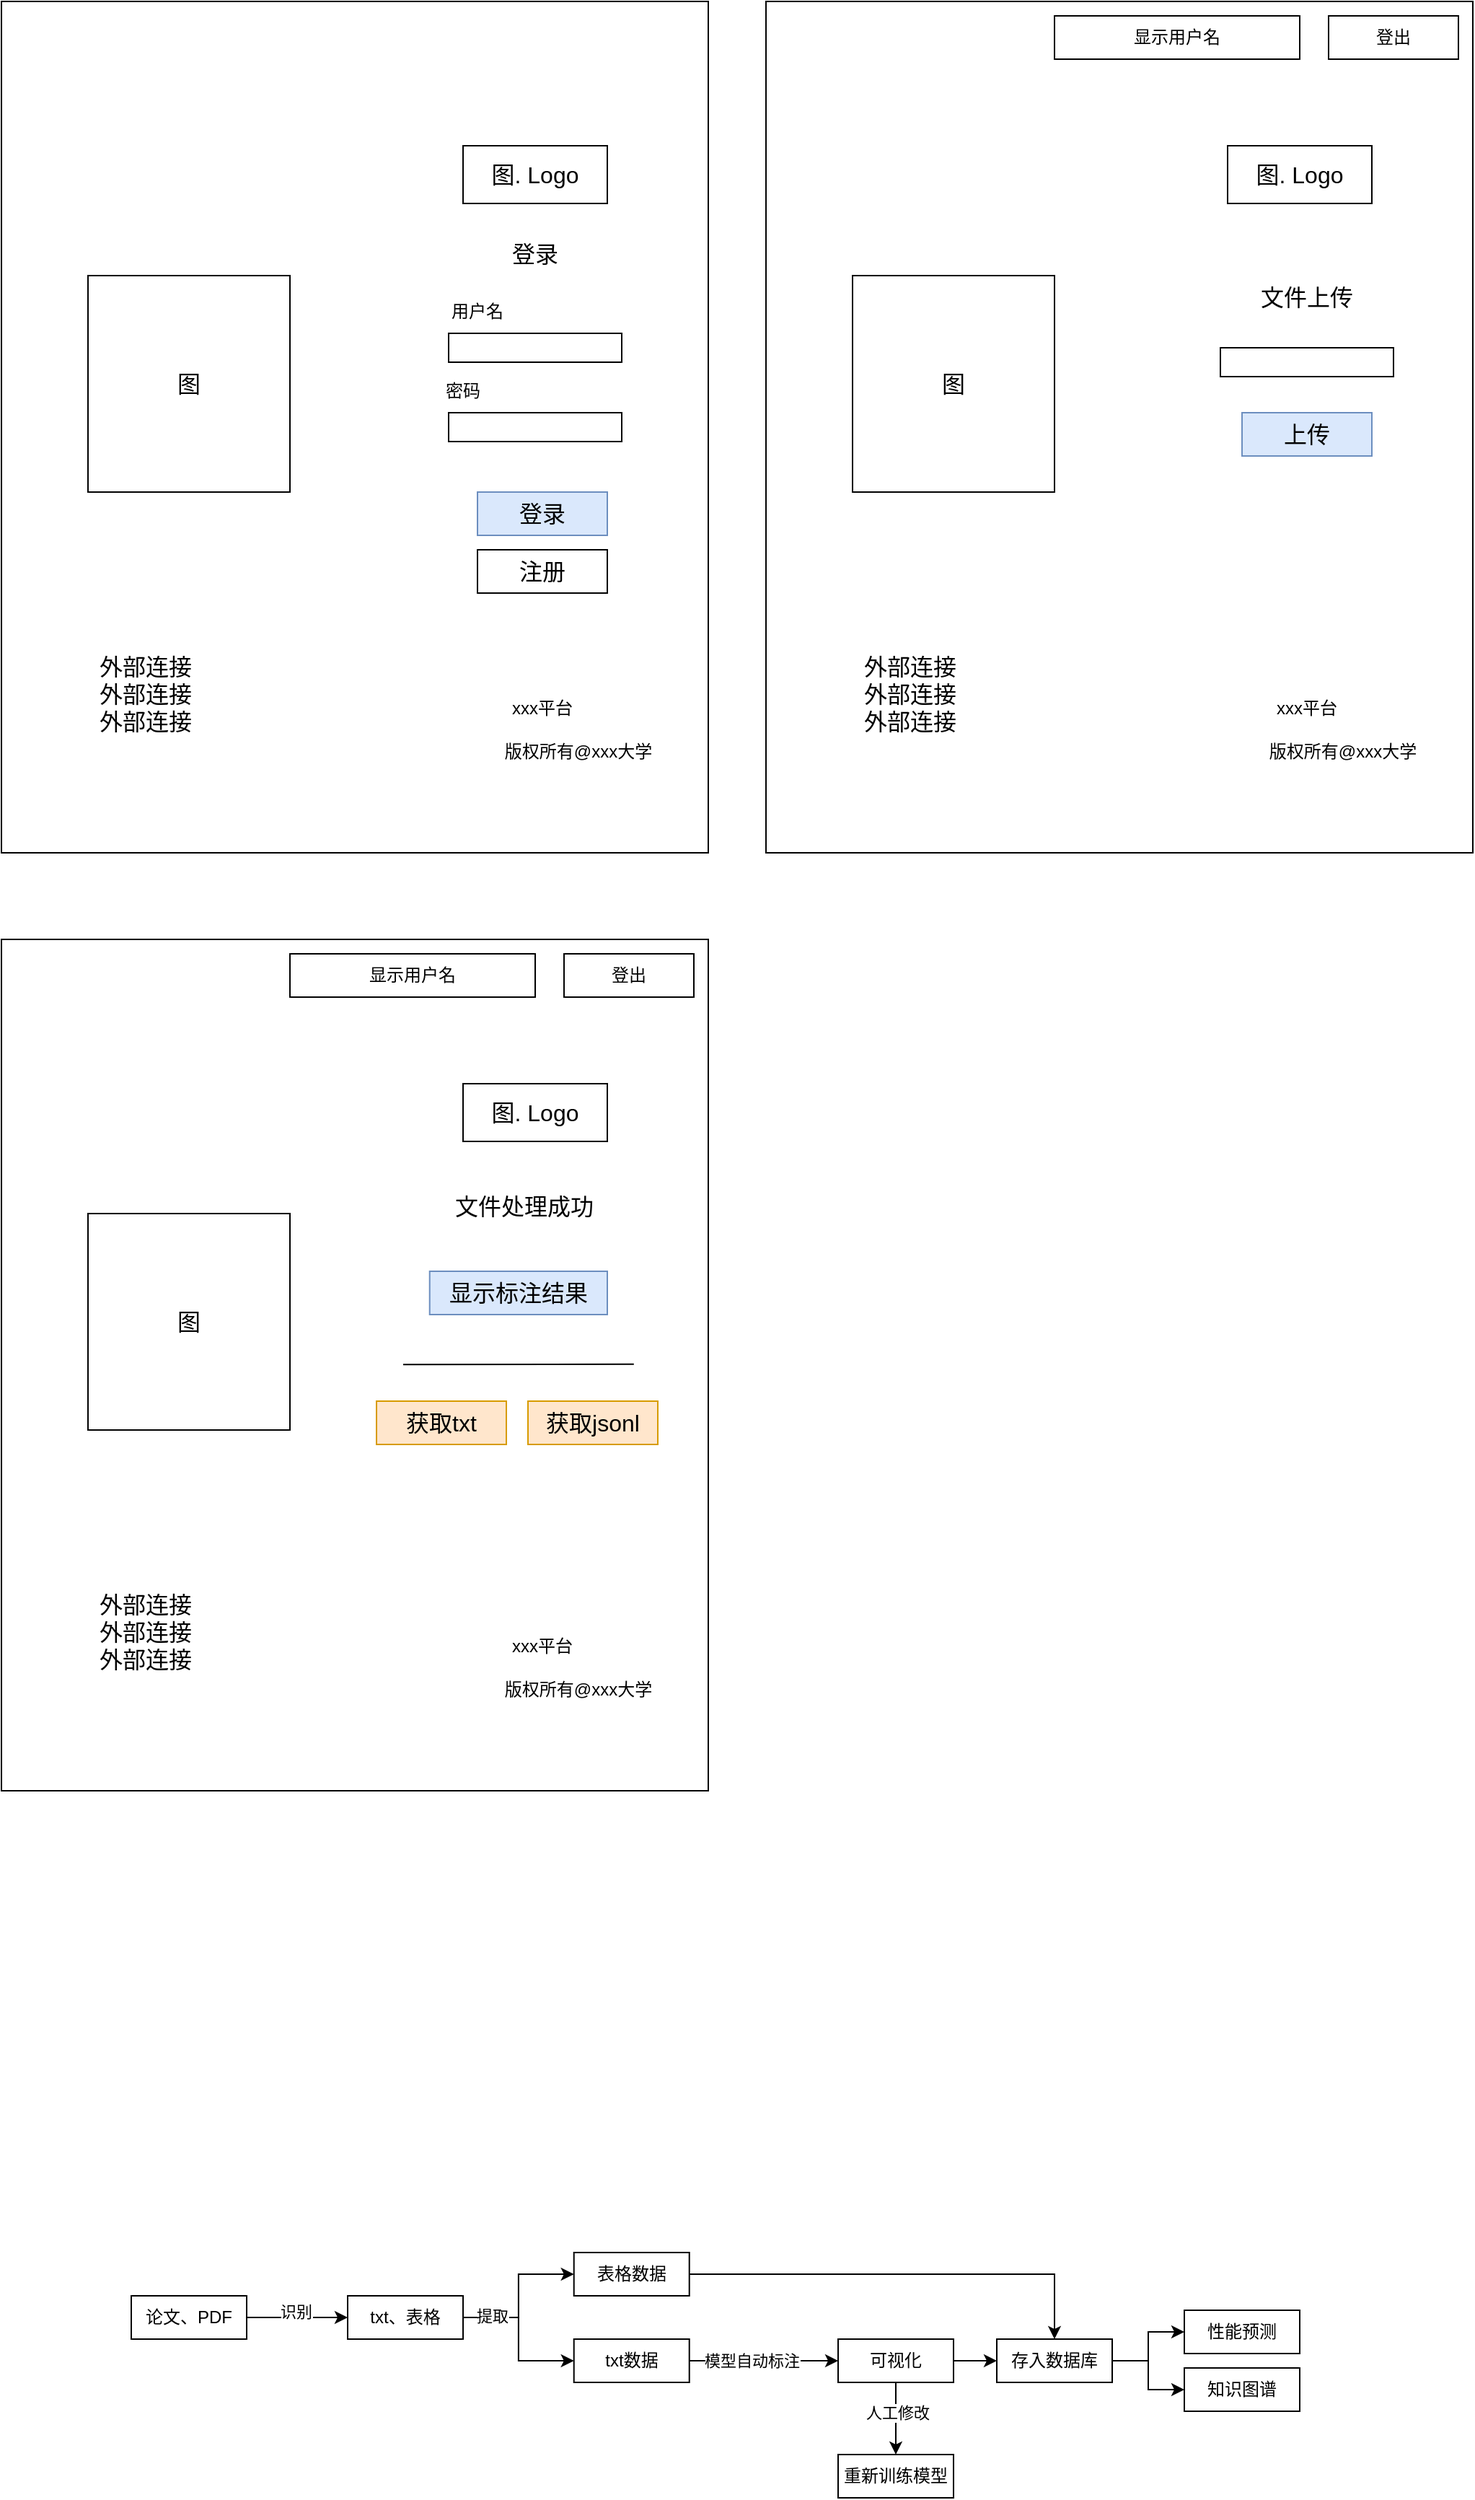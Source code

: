 <mxfile version="23.1.5" type="github">
  <diagram name="第 1 页" id="O3aG8khd8Pw3HTs3YGyl">
    <mxGraphModel dx="1436" dy="853" grid="1" gridSize="10" guides="1" tooltips="1" connect="1" arrows="1" fold="1" page="1" pageScale="1" pageWidth="827" pageHeight="1169" math="0" shadow="0">
      <root>
        <mxCell id="0" />
        <mxCell id="1" parent="0" />
        <mxCell id="R8ICD43r1_GA5q7lz1Dn-1" value="" style="rounded=0;whiteSpace=wrap;html=1;" vertex="1" parent="1">
          <mxGeometry x="30" y="80" width="490" height="590" as="geometry" />
        </mxCell>
        <mxCell id="R8ICD43r1_GA5q7lz1Dn-2" value="&lt;span style=&quot;font-size: 16px;&quot;&gt;图. Logo&lt;/span&gt;" style="rounded=0;whiteSpace=wrap;html=1;" vertex="1" parent="1">
          <mxGeometry x="350" y="180" width="100" height="40" as="geometry" />
        </mxCell>
        <mxCell id="R8ICD43r1_GA5q7lz1Dn-3" value="" style="rounded=0;whiteSpace=wrap;html=1;" vertex="1" parent="1">
          <mxGeometry x="340" y="310" width="120" height="20" as="geometry" />
        </mxCell>
        <mxCell id="R8ICD43r1_GA5q7lz1Dn-4" value="" style="rounded=0;whiteSpace=wrap;html=1;" vertex="1" parent="1">
          <mxGeometry x="340" y="365" width="120" height="20" as="geometry" />
        </mxCell>
        <mxCell id="R8ICD43r1_GA5q7lz1Dn-5" value="&lt;font style=&quot;font-size: 16px;&quot;&gt;登录&lt;/font&gt;" style="text;html=1;align=center;verticalAlign=middle;whiteSpace=wrap;rounded=0;" vertex="1" parent="1">
          <mxGeometry x="370" y="240" width="60" height="30" as="geometry" />
        </mxCell>
        <mxCell id="R8ICD43r1_GA5q7lz1Dn-6" value="用户名" style="text;html=1;align=center;verticalAlign=middle;whiteSpace=wrap;rounded=0;" vertex="1" parent="1">
          <mxGeometry x="330" y="280" width="60" height="30" as="geometry" />
        </mxCell>
        <mxCell id="R8ICD43r1_GA5q7lz1Dn-7" value="密码" style="text;html=1;align=center;verticalAlign=middle;whiteSpace=wrap;rounded=0;" vertex="1" parent="1">
          <mxGeometry x="320" y="335" width="60" height="30" as="geometry" />
        </mxCell>
        <mxCell id="R8ICD43r1_GA5q7lz1Dn-9" value="&lt;font style=&quot;font-size: 16px;&quot;&gt;登录&lt;/font&gt;" style="rounded=0;whiteSpace=wrap;html=1;fillColor=#dae8fc;strokeColor=#6c8ebf;" vertex="1" parent="1">
          <mxGeometry x="360" y="420" width="90" height="30" as="geometry" />
        </mxCell>
        <mxCell id="R8ICD43r1_GA5q7lz1Dn-11" value="&lt;span style=&quot;font-size: 16px;&quot;&gt;注册&lt;/span&gt;" style="rounded=0;whiteSpace=wrap;html=1;" vertex="1" parent="1">
          <mxGeometry x="360" y="460" width="90" height="30" as="geometry" />
        </mxCell>
        <mxCell id="R8ICD43r1_GA5q7lz1Dn-12" value="xxx平台" style="text;html=1;align=center;verticalAlign=middle;whiteSpace=wrap;rounded=0;" vertex="1" parent="1">
          <mxGeometry x="375" y="555" width="60" height="30" as="geometry" />
        </mxCell>
        <mxCell id="R8ICD43r1_GA5q7lz1Dn-13" value="版权所有@xxx大学" style="text;html=1;align=center;verticalAlign=middle;whiteSpace=wrap;rounded=0;" vertex="1" parent="1">
          <mxGeometry x="375" y="585" width="110" height="30" as="geometry" />
        </mxCell>
        <mxCell id="R8ICD43r1_GA5q7lz1Dn-14" value="&lt;span style=&quot;font-size: 16px;&quot;&gt;图&lt;/span&gt;" style="rounded=0;whiteSpace=wrap;html=1;" vertex="1" parent="1">
          <mxGeometry x="90" y="270" width="140" height="150" as="geometry" />
        </mxCell>
        <mxCell id="R8ICD43r1_GA5q7lz1Dn-15" value="&lt;span style=&quot;font-size: 16px;&quot;&gt;外部连接&lt;br&gt;外部连接&lt;br&gt;外部连接&lt;br&gt;&lt;/span&gt;" style="text;html=1;align=center;verticalAlign=middle;whiteSpace=wrap;rounded=0;" vertex="1" parent="1">
          <mxGeometry x="50" y="510" width="160" height="100" as="geometry" />
        </mxCell>
        <mxCell id="R8ICD43r1_GA5q7lz1Dn-20" style="edgeStyle=orthogonalEdgeStyle;rounded=0;orthogonalLoop=1;jettySize=auto;html=1;exitX=1;exitY=0.5;exitDx=0;exitDy=0;entryX=0;entryY=0.5;entryDx=0;entryDy=0;" edge="1" parent="1" source="R8ICD43r1_GA5q7lz1Dn-17" target="R8ICD43r1_GA5q7lz1Dn-19">
          <mxGeometry relative="1" as="geometry" />
        </mxCell>
        <mxCell id="R8ICD43r1_GA5q7lz1Dn-21" value="识别" style="edgeLabel;html=1;align=center;verticalAlign=middle;resizable=0;points=[];" vertex="1" connectable="0" parent="R8ICD43r1_GA5q7lz1Dn-20">
          <mxGeometry x="-0.038" y="4" relative="1" as="geometry">
            <mxPoint as="offset" />
          </mxGeometry>
        </mxCell>
        <mxCell id="R8ICD43r1_GA5q7lz1Dn-17" value="论文、PDF" style="rounded=0;whiteSpace=wrap;html=1;" vertex="1" parent="1">
          <mxGeometry x="120" y="1670" width="80" height="30" as="geometry" />
        </mxCell>
        <mxCell id="R8ICD43r1_GA5q7lz1Dn-27" style="edgeStyle=orthogonalEdgeStyle;rounded=0;orthogonalLoop=1;jettySize=auto;html=1;entryX=0;entryY=0.5;entryDx=0;entryDy=0;" edge="1" parent="1" source="R8ICD43r1_GA5q7lz1Dn-19" target="R8ICD43r1_GA5q7lz1Dn-23">
          <mxGeometry relative="1" as="geometry">
            <mxPoint x="370" y="1685" as="targetPoint" />
          </mxGeometry>
        </mxCell>
        <mxCell id="R8ICD43r1_GA5q7lz1Dn-28" style="edgeStyle=orthogonalEdgeStyle;rounded=0;orthogonalLoop=1;jettySize=auto;html=1;exitX=1;exitY=0.5;exitDx=0;exitDy=0;entryX=0;entryY=0.5;entryDx=0;entryDy=0;" edge="1" parent="1" source="R8ICD43r1_GA5q7lz1Dn-19" target="R8ICD43r1_GA5q7lz1Dn-24">
          <mxGeometry relative="1" as="geometry" />
        </mxCell>
        <mxCell id="R8ICD43r1_GA5q7lz1Dn-29" value="提取" style="edgeLabel;html=1;align=center;verticalAlign=middle;resizable=0;points=[];" vertex="1" connectable="0" parent="R8ICD43r1_GA5q7lz1Dn-28">
          <mxGeometry x="-0.63" y="1" relative="1" as="geometry">
            <mxPoint as="offset" />
          </mxGeometry>
        </mxCell>
        <mxCell id="R8ICD43r1_GA5q7lz1Dn-19" value="txt、表格" style="rounded=0;whiteSpace=wrap;html=1;" vertex="1" parent="1">
          <mxGeometry x="270" y="1670" width="80" height="30" as="geometry" />
        </mxCell>
        <mxCell id="R8ICD43r1_GA5q7lz1Dn-39" style="edgeStyle=orthogonalEdgeStyle;rounded=0;orthogonalLoop=1;jettySize=auto;html=1;exitX=1;exitY=0.5;exitDx=0;exitDy=0;entryX=0.5;entryY=0;entryDx=0;entryDy=0;" edge="1" parent="1" source="R8ICD43r1_GA5q7lz1Dn-23" target="R8ICD43r1_GA5q7lz1Dn-37">
          <mxGeometry relative="1" as="geometry" />
        </mxCell>
        <mxCell id="R8ICD43r1_GA5q7lz1Dn-23" value="表格数据" style="rounded=0;whiteSpace=wrap;html=1;" vertex="1" parent="1">
          <mxGeometry x="426.86" y="1640" width="80" height="30" as="geometry" />
        </mxCell>
        <mxCell id="R8ICD43r1_GA5q7lz1Dn-31" style="edgeStyle=orthogonalEdgeStyle;rounded=0;orthogonalLoop=1;jettySize=auto;html=1;exitX=1;exitY=0.5;exitDx=0;exitDy=0;entryX=0;entryY=0.5;entryDx=0;entryDy=0;" edge="1" parent="1" source="R8ICD43r1_GA5q7lz1Dn-24" target="R8ICD43r1_GA5q7lz1Dn-30">
          <mxGeometry relative="1" as="geometry" />
        </mxCell>
        <mxCell id="R8ICD43r1_GA5q7lz1Dn-32" value="模型自动标注" style="edgeLabel;html=1;align=center;verticalAlign=middle;resizable=0;points=[];" vertex="1" connectable="0" parent="R8ICD43r1_GA5q7lz1Dn-31">
          <mxGeometry x="-0.179" relative="1" as="geometry">
            <mxPoint as="offset" />
          </mxGeometry>
        </mxCell>
        <mxCell id="R8ICD43r1_GA5q7lz1Dn-24" value="txt数据" style="rounded=0;whiteSpace=wrap;html=1;" vertex="1" parent="1">
          <mxGeometry x="426.86" y="1700" width="80" height="30" as="geometry" />
        </mxCell>
        <mxCell id="R8ICD43r1_GA5q7lz1Dn-35" style="edgeStyle=orthogonalEdgeStyle;rounded=0;orthogonalLoop=1;jettySize=auto;html=1;exitX=0.5;exitY=1;exitDx=0;exitDy=0;entryX=0.5;entryY=0;entryDx=0;entryDy=0;" edge="1" parent="1" source="R8ICD43r1_GA5q7lz1Dn-30" target="R8ICD43r1_GA5q7lz1Dn-34">
          <mxGeometry relative="1" as="geometry" />
        </mxCell>
        <mxCell id="R8ICD43r1_GA5q7lz1Dn-36" value="人工修改" style="edgeLabel;html=1;align=center;verticalAlign=middle;resizable=0;points=[];" vertex="1" connectable="0" parent="R8ICD43r1_GA5q7lz1Dn-35">
          <mxGeometry x="-0.162" y="1" relative="1" as="geometry">
            <mxPoint as="offset" />
          </mxGeometry>
        </mxCell>
        <mxCell id="R8ICD43r1_GA5q7lz1Dn-38" style="edgeStyle=orthogonalEdgeStyle;rounded=0;orthogonalLoop=1;jettySize=auto;html=1;exitX=1;exitY=0.5;exitDx=0;exitDy=0;entryX=0;entryY=0.5;entryDx=0;entryDy=0;" edge="1" parent="1" source="R8ICD43r1_GA5q7lz1Dn-30" target="R8ICD43r1_GA5q7lz1Dn-37">
          <mxGeometry relative="1" as="geometry" />
        </mxCell>
        <mxCell id="R8ICD43r1_GA5q7lz1Dn-30" value="可视化" style="rounded=0;whiteSpace=wrap;html=1;" vertex="1" parent="1">
          <mxGeometry x="610" y="1700" width="80" height="30" as="geometry" />
        </mxCell>
        <mxCell id="R8ICD43r1_GA5q7lz1Dn-34" value="重新训练模型" style="rounded=0;whiteSpace=wrap;html=1;" vertex="1" parent="1">
          <mxGeometry x="610" y="1780" width="80" height="30" as="geometry" />
        </mxCell>
        <mxCell id="R8ICD43r1_GA5q7lz1Dn-44" style="edgeStyle=orthogonalEdgeStyle;rounded=0;orthogonalLoop=1;jettySize=auto;html=1;exitX=1;exitY=0.5;exitDx=0;exitDy=0;entryX=0;entryY=0.5;entryDx=0;entryDy=0;" edge="1" parent="1" source="R8ICD43r1_GA5q7lz1Dn-37" target="R8ICD43r1_GA5q7lz1Dn-40">
          <mxGeometry relative="1" as="geometry" />
        </mxCell>
        <mxCell id="R8ICD43r1_GA5q7lz1Dn-46" style="edgeStyle=orthogonalEdgeStyle;rounded=0;orthogonalLoop=1;jettySize=auto;html=1;exitX=1;exitY=0.5;exitDx=0;exitDy=0;entryX=0;entryY=0.5;entryDx=0;entryDy=0;" edge="1" parent="1" source="R8ICD43r1_GA5q7lz1Dn-37" target="R8ICD43r1_GA5q7lz1Dn-41">
          <mxGeometry relative="1" as="geometry" />
        </mxCell>
        <mxCell id="R8ICD43r1_GA5q7lz1Dn-37" value="存入数据库" style="rounded=0;whiteSpace=wrap;html=1;" vertex="1" parent="1">
          <mxGeometry x="720" y="1700" width="80" height="30" as="geometry" />
        </mxCell>
        <mxCell id="R8ICD43r1_GA5q7lz1Dn-40" value="性能预测" style="rounded=0;whiteSpace=wrap;html=1;" vertex="1" parent="1">
          <mxGeometry x="850" y="1680" width="80" height="30" as="geometry" />
        </mxCell>
        <mxCell id="R8ICD43r1_GA5q7lz1Dn-41" value="知识图谱" style="rounded=0;whiteSpace=wrap;html=1;" vertex="1" parent="1">
          <mxGeometry x="850" y="1720" width="80" height="30" as="geometry" />
        </mxCell>
        <mxCell id="R8ICD43r1_GA5q7lz1Dn-47" value="" style="rounded=0;whiteSpace=wrap;html=1;" vertex="1" parent="1">
          <mxGeometry x="560" y="80" width="490" height="590" as="geometry" />
        </mxCell>
        <mxCell id="R8ICD43r1_GA5q7lz1Dn-48" value="&lt;span style=&quot;font-size: 16px;&quot;&gt;图. Logo&lt;/span&gt;" style="rounded=0;whiteSpace=wrap;html=1;" vertex="1" parent="1">
          <mxGeometry x="880" y="180" width="100" height="40" as="geometry" />
        </mxCell>
        <mxCell id="R8ICD43r1_GA5q7lz1Dn-56" value="xxx平台" style="text;html=1;align=center;verticalAlign=middle;whiteSpace=wrap;rounded=0;" vertex="1" parent="1">
          <mxGeometry x="905" y="555" width="60" height="30" as="geometry" />
        </mxCell>
        <mxCell id="R8ICD43r1_GA5q7lz1Dn-57" value="版权所有@xxx大学" style="text;html=1;align=center;verticalAlign=middle;whiteSpace=wrap;rounded=0;" vertex="1" parent="1">
          <mxGeometry x="905" y="585" width="110" height="30" as="geometry" />
        </mxCell>
        <mxCell id="R8ICD43r1_GA5q7lz1Dn-58" value="&lt;span style=&quot;font-size: 16px;&quot;&gt;图&lt;/span&gt;" style="rounded=0;whiteSpace=wrap;html=1;" vertex="1" parent="1">
          <mxGeometry x="620" y="270" width="140" height="150" as="geometry" />
        </mxCell>
        <mxCell id="R8ICD43r1_GA5q7lz1Dn-59" value="&lt;span style=&quot;font-size: 16px;&quot;&gt;外部连接&lt;br&gt;外部连接&lt;br&gt;外部连接&lt;br&gt;&lt;/span&gt;" style="text;html=1;align=center;verticalAlign=middle;whiteSpace=wrap;rounded=0;" vertex="1" parent="1">
          <mxGeometry x="580" y="510" width="160" height="100" as="geometry" />
        </mxCell>
        <mxCell id="R8ICD43r1_GA5q7lz1Dn-60" value="" style="rounded=0;whiteSpace=wrap;html=1;" vertex="1" parent="1">
          <mxGeometry x="875" y="320" width="120" height="20" as="geometry" />
        </mxCell>
        <mxCell id="R8ICD43r1_GA5q7lz1Dn-61" value="&lt;span style=&quot;font-size: 16px;&quot;&gt;文件上传&lt;/span&gt;" style="text;html=1;align=center;verticalAlign=middle;whiteSpace=wrap;rounded=0;" vertex="1" parent="1">
          <mxGeometry x="895" y="270" width="80" height="30" as="geometry" />
        </mxCell>
        <mxCell id="R8ICD43r1_GA5q7lz1Dn-64" value="显示用户名" style="rounded=0;whiteSpace=wrap;html=1;" vertex="1" parent="1">
          <mxGeometry x="760" y="90" width="170" height="30" as="geometry" />
        </mxCell>
        <mxCell id="R8ICD43r1_GA5q7lz1Dn-65" value="登出" style="rounded=0;whiteSpace=wrap;html=1;" vertex="1" parent="1">
          <mxGeometry x="950" y="90" width="90" height="30" as="geometry" />
        </mxCell>
        <mxCell id="R8ICD43r1_GA5q7lz1Dn-90" value="&lt;span style=&quot;font-size: 16px;&quot;&gt;上传&lt;/span&gt;" style="rounded=0;whiteSpace=wrap;html=1;fillColor=#dae8fc;strokeColor=#6c8ebf;" vertex="1" parent="1">
          <mxGeometry x="890" y="365" width="90" height="30" as="geometry" />
        </mxCell>
        <mxCell id="R8ICD43r1_GA5q7lz1Dn-92" value="" style="rounded=0;whiteSpace=wrap;html=1;" vertex="1" parent="1">
          <mxGeometry x="30" y="730" width="490" height="590" as="geometry" />
        </mxCell>
        <mxCell id="R8ICD43r1_GA5q7lz1Dn-93" value="&lt;span style=&quot;font-size: 16px;&quot;&gt;图. Logo&lt;/span&gt;" style="rounded=0;whiteSpace=wrap;html=1;" vertex="1" parent="1">
          <mxGeometry x="350" y="830" width="100" height="40" as="geometry" />
        </mxCell>
        <mxCell id="R8ICD43r1_GA5q7lz1Dn-94" value="xxx平台" style="text;html=1;align=center;verticalAlign=middle;whiteSpace=wrap;rounded=0;" vertex="1" parent="1">
          <mxGeometry x="375" y="1205" width="60" height="30" as="geometry" />
        </mxCell>
        <mxCell id="R8ICD43r1_GA5q7lz1Dn-95" value="版权所有@xxx大学" style="text;html=1;align=center;verticalAlign=middle;whiteSpace=wrap;rounded=0;" vertex="1" parent="1">
          <mxGeometry x="375" y="1235" width="110" height="30" as="geometry" />
        </mxCell>
        <mxCell id="R8ICD43r1_GA5q7lz1Dn-96" value="&lt;span style=&quot;font-size: 16px;&quot;&gt;图&lt;/span&gt;" style="rounded=0;whiteSpace=wrap;html=1;" vertex="1" parent="1">
          <mxGeometry x="90" y="920" width="140" height="150" as="geometry" />
        </mxCell>
        <mxCell id="R8ICD43r1_GA5q7lz1Dn-97" value="&lt;span style=&quot;font-size: 16px;&quot;&gt;外部连接&lt;br&gt;外部连接&lt;br&gt;外部连接&lt;br&gt;&lt;/span&gt;" style="text;html=1;align=center;verticalAlign=middle;whiteSpace=wrap;rounded=0;" vertex="1" parent="1">
          <mxGeometry x="50" y="1160" width="160" height="100" as="geometry" />
        </mxCell>
        <mxCell id="R8ICD43r1_GA5q7lz1Dn-99" value="&lt;span style=&quot;font-size: 16px;&quot;&gt;文件处理成功&lt;/span&gt;" style="text;html=1;align=center;verticalAlign=middle;whiteSpace=wrap;rounded=0;" vertex="1" parent="1">
          <mxGeometry x="335" y="900" width="115" height="30" as="geometry" />
        </mxCell>
        <mxCell id="R8ICD43r1_GA5q7lz1Dn-100" value="显示用户名" style="rounded=0;whiteSpace=wrap;html=1;" vertex="1" parent="1">
          <mxGeometry x="230" y="740" width="170" height="30" as="geometry" />
        </mxCell>
        <mxCell id="R8ICD43r1_GA5q7lz1Dn-101" value="登出" style="rounded=0;whiteSpace=wrap;html=1;" vertex="1" parent="1">
          <mxGeometry x="420" y="740" width="90" height="30" as="geometry" />
        </mxCell>
        <mxCell id="R8ICD43r1_GA5q7lz1Dn-102" value="&lt;span style=&quot;font-size: 16px;&quot;&gt;显示标注结果&lt;/span&gt;" style="rounded=0;whiteSpace=wrap;html=1;fillColor=#dae8fc;strokeColor=#6c8ebf;" vertex="1" parent="1">
          <mxGeometry x="326.86" y="960" width="123.14" height="30" as="geometry" />
        </mxCell>
        <mxCell id="R8ICD43r1_GA5q7lz1Dn-105" value="" style="endArrow=none;html=1;rounded=0;entryX=0.857;entryY=0.576;entryDx=0;entryDy=0;entryPerimeter=0;" edge="1" parent="1">
          <mxGeometry width="50" height="50" relative="1" as="geometry">
            <mxPoint x="308.47" y="1024.569" as="sourcePoint" />
            <mxPoint x="468.4" y="1024.41" as="targetPoint" />
          </mxGeometry>
        </mxCell>
        <mxCell id="R8ICD43r1_GA5q7lz1Dn-106" value="&lt;span style=&quot;font-size: 16px;&quot;&gt;获取txt&lt;/span&gt;" style="rounded=0;whiteSpace=wrap;html=1;fillColor=#ffe6cc;strokeColor=#d79b00;" vertex="1" parent="1">
          <mxGeometry x="290" y="1050" width="90" height="30" as="geometry" />
        </mxCell>
        <mxCell id="R8ICD43r1_GA5q7lz1Dn-107" value="&lt;span style=&quot;font-size: 16px;&quot;&gt;获取jsonl&lt;/span&gt;" style="rounded=0;whiteSpace=wrap;html=1;fillColor=#ffe6cc;strokeColor=#d79b00;" vertex="1" parent="1">
          <mxGeometry x="395" y="1050" width="90" height="30" as="geometry" />
        </mxCell>
      </root>
    </mxGraphModel>
  </diagram>
</mxfile>
